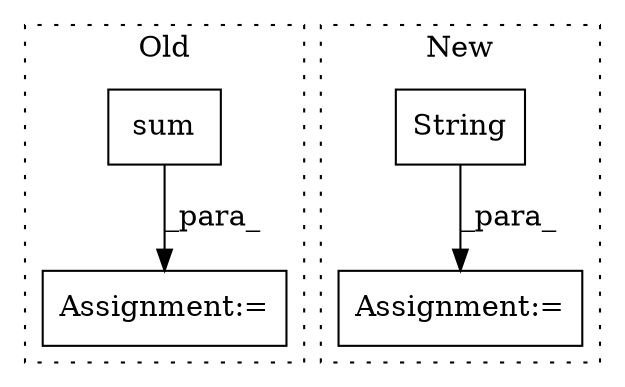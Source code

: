 digraph G {
subgraph cluster0 {
1 [label="sum" a="32" s="3831" l="5" shape="box"];
3 [label="Assignment:=" a="7" s="4054" l="1" shape="box"];
label = "Old";
style="dotted";
}
subgraph cluster1 {
2 [label="String" a="32" s="4038,4046" l="7,1" shape="box"];
4 [label="Assignment:=" a="7" s="4021" l="1" shape="box"];
label = "New";
style="dotted";
}
1 -> 3 [label="_para_"];
2 -> 4 [label="_para_"];
}